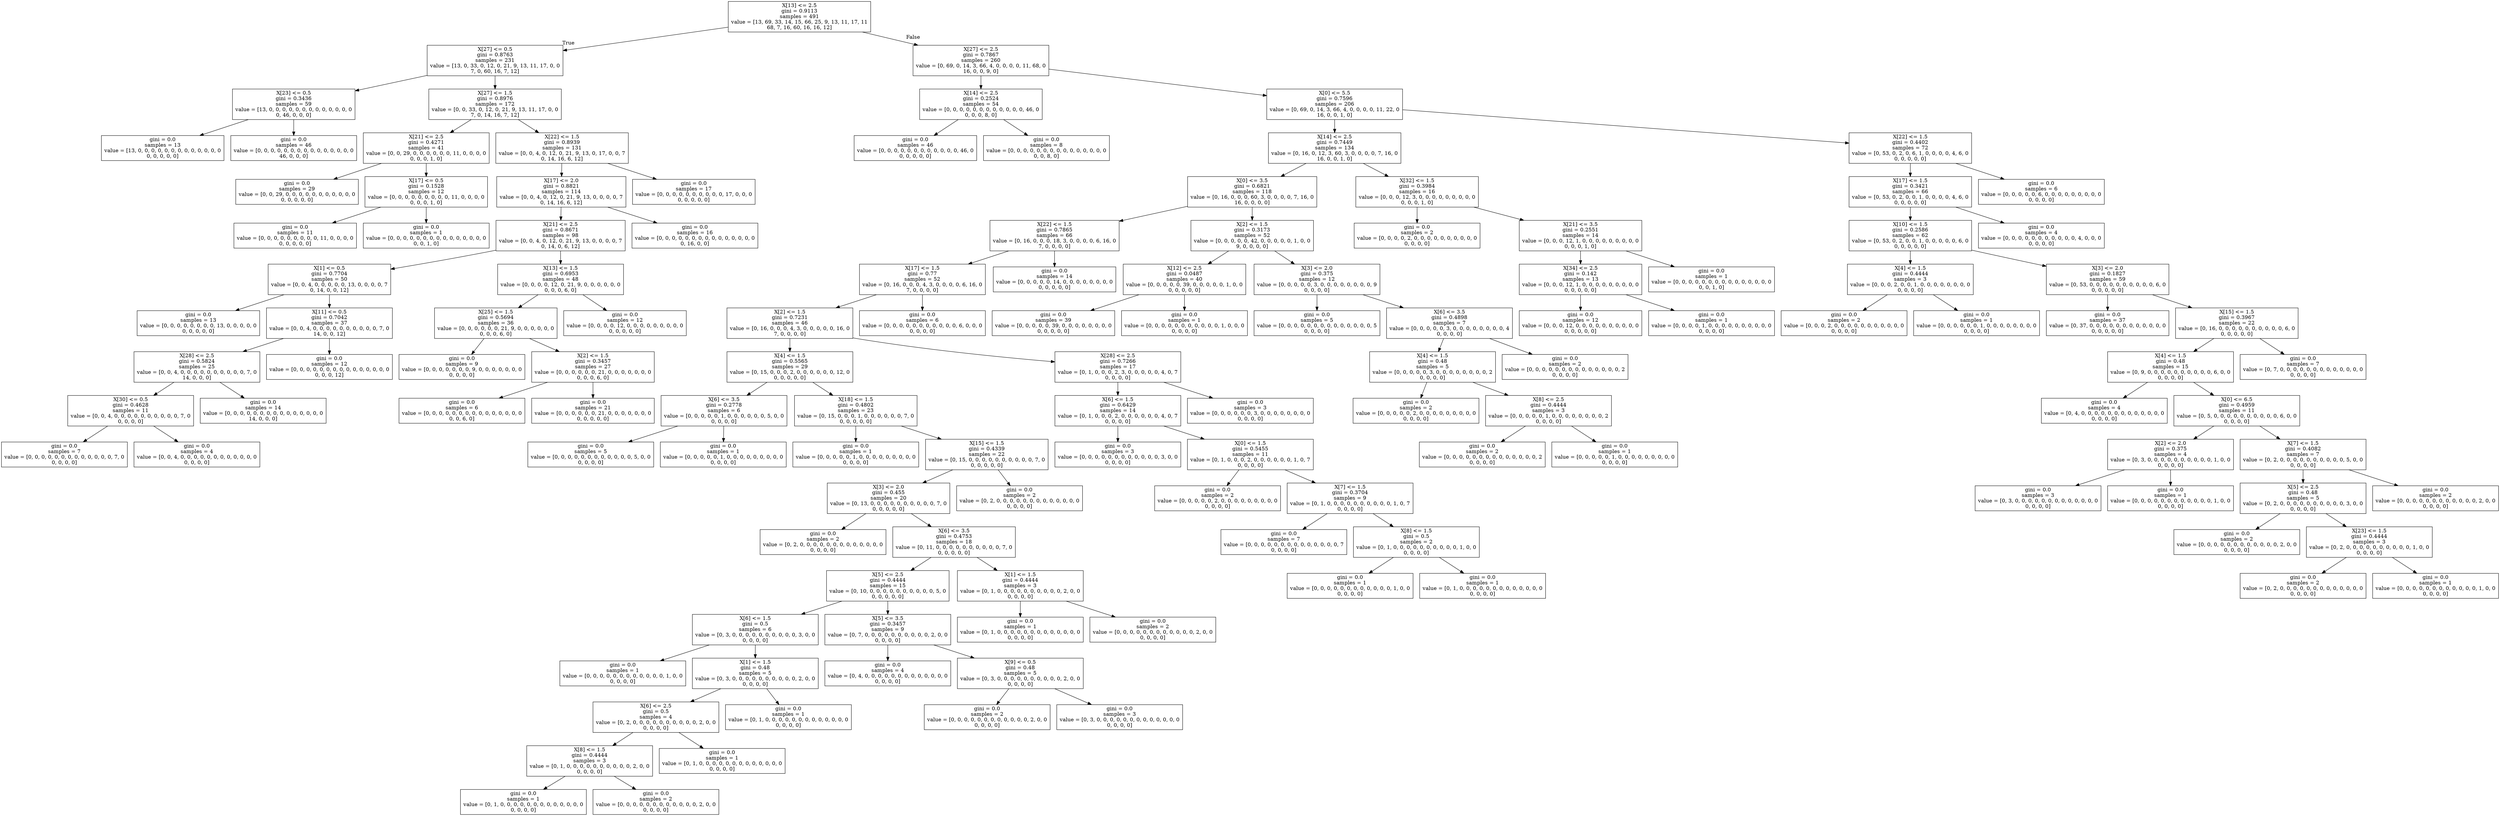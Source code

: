 digraph Tree {
node [shape=box] ;
0 [label="X[13] <= 2.5\ngini = 0.9113\nsamples = 491\nvalue = [13, 69, 33, 14, 15, 66, 25, 9, 13, 11, 17, 11\n68, 7, 16, 60, 16, 16, 12]"] ;
1 [label="X[27] <= 0.5\ngini = 0.8763\nsamples = 231\nvalue = [13, 0, 33, 0, 12, 0, 21, 9, 13, 11, 17, 0, 0\n7, 0, 60, 16, 7, 12]"] ;
0 -> 1 [labeldistance=2.5, labelangle=45, headlabel="True"] ;
2 [label="X[23] <= 0.5\ngini = 0.3436\nsamples = 59\nvalue = [13, 0, 0, 0, 0, 0, 0, 0, 0, 0, 0, 0, 0, 0\n0, 46, 0, 0, 0]"] ;
1 -> 2 ;
3 [label="gini = 0.0\nsamples = 13\nvalue = [13, 0, 0, 0, 0, 0, 0, 0, 0, 0, 0, 0, 0, 0\n0, 0, 0, 0, 0]"] ;
2 -> 3 ;
4 [label="gini = 0.0\nsamples = 46\nvalue = [0, 0, 0, 0, 0, 0, 0, 0, 0, 0, 0, 0, 0, 0, 0\n46, 0, 0, 0]"] ;
2 -> 4 ;
5 [label="X[27] <= 1.5\ngini = 0.8976\nsamples = 172\nvalue = [0, 0, 33, 0, 12, 0, 21, 9, 13, 11, 17, 0, 0\n7, 0, 14, 16, 7, 12]"] ;
1 -> 5 ;
6 [label="X[21] <= 2.5\ngini = 0.4271\nsamples = 41\nvalue = [0, 0, 29, 0, 0, 0, 0, 0, 0, 11, 0, 0, 0, 0\n0, 0, 0, 1, 0]"] ;
5 -> 6 ;
7 [label="gini = 0.0\nsamples = 29\nvalue = [0, 0, 29, 0, 0, 0, 0, 0, 0, 0, 0, 0, 0, 0\n0, 0, 0, 0, 0]"] ;
6 -> 7 ;
8 [label="X[17] <= 0.5\ngini = 0.1528\nsamples = 12\nvalue = [0, 0, 0, 0, 0, 0, 0, 0, 0, 11, 0, 0, 0, 0\n0, 0, 0, 1, 0]"] ;
6 -> 8 ;
9 [label="gini = 0.0\nsamples = 11\nvalue = [0, 0, 0, 0, 0, 0, 0, 0, 0, 11, 0, 0, 0, 0\n0, 0, 0, 0, 0]"] ;
8 -> 9 ;
10 [label="gini = 0.0\nsamples = 1\nvalue = [0, 0, 0, 0, 0, 0, 0, 0, 0, 0, 0, 0, 0, 0, 0\n0, 0, 1, 0]"] ;
8 -> 10 ;
11 [label="X[22] <= 1.5\ngini = 0.8939\nsamples = 131\nvalue = [0, 0, 4, 0, 12, 0, 21, 9, 13, 0, 17, 0, 0, 7\n0, 14, 16, 6, 12]"] ;
5 -> 11 ;
12 [label="X[17] <= 2.0\ngini = 0.8821\nsamples = 114\nvalue = [0, 0, 4, 0, 12, 0, 21, 9, 13, 0, 0, 0, 0, 7\n0, 14, 16, 6, 12]"] ;
11 -> 12 ;
13 [label="X[21] <= 2.5\ngini = 0.8671\nsamples = 98\nvalue = [0, 0, 4, 0, 12, 0, 21, 9, 13, 0, 0, 0, 0, 7\n0, 14, 0, 6, 12]"] ;
12 -> 13 ;
14 [label="X[1] <= 0.5\ngini = 0.7704\nsamples = 50\nvalue = [0, 0, 4, 0, 0, 0, 0, 0, 13, 0, 0, 0, 0, 7\n0, 14, 0, 0, 12]"] ;
13 -> 14 ;
15 [label="gini = 0.0\nsamples = 13\nvalue = [0, 0, 0, 0, 0, 0, 0, 0, 13, 0, 0, 0, 0, 0\n0, 0, 0, 0, 0]"] ;
14 -> 15 ;
16 [label="X[11] <= 0.5\ngini = 0.7042\nsamples = 37\nvalue = [0, 0, 4, 0, 0, 0, 0, 0, 0, 0, 0, 0, 0, 7, 0\n14, 0, 0, 12]"] ;
14 -> 16 ;
17 [label="X[28] <= 2.5\ngini = 0.5824\nsamples = 25\nvalue = [0, 0, 4, 0, 0, 0, 0, 0, 0, 0, 0, 0, 0, 7, 0\n14, 0, 0, 0]"] ;
16 -> 17 ;
18 [label="X[30] <= 0.5\ngini = 0.4628\nsamples = 11\nvalue = [0, 0, 4, 0, 0, 0, 0, 0, 0, 0, 0, 0, 0, 7, 0\n0, 0, 0, 0]"] ;
17 -> 18 ;
19 [label="gini = 0.0\nsamples = 7\nvalue = [0, 0, 0, 0, 0, 0, 0, 0, 0, 0, 0, 0, 0, 7, 0\n0, 0, 0, 0]"] ;
18 -> 19 ;
20 [label="gini = 0.0\nsamples = 4\nvalue = [0, 0, 4, 0, 0, 0, 0, 0, 0, 0, 0, 0, 0, 0, 0\n0, 0, 0, 0]"] ;
18 -> 20 ;
21 [label="gini = 0.0\nsamples = 14\nvalue = [0, 0, 0, 0, 0, 0, 0, 0, 0, 0, 0, 0, 0, 0, 0\n14, 0, 0, 0]"] ;
17 -> 21 ;
22 [label="gini = 0.0\nsamples = 12\nvalue = [0, 0, 0, 0, 0, 0, 0, 0, 0, 0, 0, 0, 0, 0, 0\n0, 0, 0, 12]"] ;
16 -> 22 ;
23 [label="X[13] <= 1.5\ngini = 0.6953\nsamples = 48\nvalue = [0, 0, 0, 0, 12, 0, 21, 9, 0, 0, 0, 0, 0, 0\n0, 0, 0, 6, 0]"] ;
13 -> 23 ;
24 [label="X[25] <= 1.5\ngini = 0.5694\nsamples = 36\nvalue = [0, 0, 0, 0, 0, 0, 21, 9, 0, 0, 0, 0, 0, 0\n0, 0, 0, 6, 0]"] ;
23 -> 24 ;
25 [label="gini = 0.0\nsamples = 9\nvalue = [0, 0, 0, 0, 0, 0, 0, 9, 0, 0, 0, 0, 0, 0, 0\n0, 0, 0, 0]"] ;
24 -> 25 ;
26 [label="X[2] <= 1.5\ngini = 0.3457\nsamples = 27\nvalue = [0, 0, 0, 0, 0, 0, 21, 0, 0, 0, 0, 0, 0, 0\n0, 0, 0, 6, 0]"] ;
24 -> 26 ;
27 [label="gini = 0.0\nsamples = 6\nvalue = [0, 0, 0, 0, 0, 0, 0, 0, 0, 0, 0, 0, 0, 0, 0\n0, 0, 6, 0]"] ;
26 -> 27 ;
28 [label="gini = 0.0\nsamples = 21\nvalue = [0, 0, 0, 0, 0, 0, 21, 0, 0, 0, 0, 0, 0, 0\n0, 0, 0, 0, 0]"] ;
26 -> 28 ;
29 [label="gini = 0.0\nsamples = 12\nvalue = [0, 0, 0, 0, 12, 0, 0, 0, 0, 0, 0, 0, 0, 0\n0, 0, 0, 0, 0]"] ;
23 -> 29 ;
30 [label="gini = 0.0\nsamples = 16\nvalue = [0, 0, 0, 0, 0, 0, 0, 0, 0, 0, 0, 0, 0, 0, 0\n0, 16, 0, 0]"] ;
12 -> 30 ;
31 [label="gini = 0.0\nsamples = 17\nvalue = [0, 0, 0, 0, 0, 0, 0, 0, 0, 0, 17, 0, 0, 0\n0, 0, 0, 0, 0]"] ;
11 -> 31 ;
32 [label="X[27] <= 2.5\ngini = 0.7867\nsamples = 260\nvalue = [0, 69, 0, 14, 3, 66, 4, 0, 0, 0, 0, 11, 68, 0\n16, 0, 0, 9, 0]"] ;
0 -> 32 [labeldistance=2.5, labelangle=-45, headlabel="False"] ;
33 [label="X[14] <= 2.5\ngini = 0.2524\nsamples = 54\nvalue = [0, 0, 0, 0, 0, 0, 0, 0, 0, 0, 0, 0, 46, 0\n0, 0, 0, 8, 0]"] ;
32 -> 33 ;
34 [label="gini = 0.0\nsamples = 46\nvalue = [0, 0, 0, 0, 0, 0, 0, 0, 0, 0, 0, 0, 46, 0\n0, 0, 0, 0, 0]"] ;
33 -> 34 ;
35 [label="gini = 0.0\nsamples = 8\nvalue = [0, 0, 0, 0, 0, 0, 0, 0, 0, 0, 0, 0, 0, 0, 0\n0, 0, 8, 0]"] ;
33 -> 35 ;
36 [label="X[0] <= 5.5\ngini = 0.7596\nsamples = 206\nvalue = [0, 69, 0, 14, 3, 66, 4, 0, 0, 0, 0, 11, 22, 0\n16, 0, 0, 1, 0]"] ;
32 -> 36 ;
37 [label="X[14] <= 2.5\ngini = 0.7449\nsamples = 134\nvalue = [0, 16, 0, 12, 3, 60, 3, 0, 0, 0, 0, 7, 16, 0\n16, 0, 0, 1, 0]"] ;
36 -> 37 ;
38 [label="X[0] <= 3.5\ngini = 0.6821\nsamples = 118\nvalue = [0, 16, 0, 0, 0, 60, 3, 0, 0, 0, 0, 7, 16, 0\n16, 0, 0, 0, 0]"] ;
37 -> 38 ;
39 [label="X[22] <= 1.5\ngini = 0.7865\nsamples = 66\nvalue = [0, 16, 0, 0, 0, 18, 3, 0, 0, 0, 0, 6, 16, 0\n7, 0, 0, 0, 0]"] ;
38 -> 39 ;
40 [label="X[17] <= 1.5\ngini = 0.77\nsamples = 52\nvalue = [0, 16, 0, 0, 0, 4, 3, 0, 0, 0, 0, 6, 16, 0\n7, 0, 0, 0, 0]"] ;
39 -> 40 ;
41 [label="X[2] <= 1.5\ngini = 0.7231\nsamples = 46\nvalue = [0, 16, 0, 0, 0, 4, 3, 0, 0, 0, 0, 0, 16, 0\n7, 0, 0, 0, 0]"] ;
40 -> 41 ;
42 [label="X[4] <= 1.5\ngini = 0.5565\nsamples = 29\nvalue = [0, 15, 0, 0, 0, 2, 0, 0, 0, 0, 0, 0, 12, 0\n0, 0, 0, 0, 0]"] ;
41 -> 42 ;
43 [label="X[6] <= 3.5\ngini = 0.2778\nsamples = 6\nvalue = [0, 0, 0, 0, 0, 1, 0, 0, 0, 0, 0, 0, 5, 0, 0\n0, 0, 0, 0]"] ;
42 -> 43 ;
44 [label="gini = 0.0\nsamples = 5\nvalue = [0, 0, 0, 0, 0, 0, 0, 0, 0, 0, 0, 0, 5, 0, 0\n0, 0, 0, 0]"] ;
43 -> 44 ;
45 [label="gini = 0.0\nsamples = 1\nvalue = [0, 0, 0, 0, 0, 1, 0, 0, 0, 0, 0, 0, 0, 0, 0\n0, 0, 0, 0]"] ;
43 -> 45 ;
46 [label="X[18] <= 1.5\ngini = 0.4802\nsamples = 23\nvalue = [0, 15, 0, 0, 0, 1, 0, 0, 0, 0, 0, 0, 7, 0\n0, 0, 0, 0, 0]"] ;
42 -> 46 ;
47 [label="gini = 0.0\nsamples = 1\nvalue = [0, 0, 0, 0, 0, 1, 0, 0, 0, 0, 0, 0, 0, 0, 0\n0, 0, 0, 0]"] ;
46 -> 47 ;
48 [label="X[15] <= 1.5\ngini = 0.4339\nsamples = 22\nvalue = [0, 15, 0, 0, 0, 0, 0, 0, 0, 0, 0, 0, 7, 0\n0, 0, 0, 0, 0]"] ;
46 -> 48 ;
49 [label="X[3] <= 2.0\ngini = 0.455\nsamples = 20\nvalue = [0, 13, 0, 0, 0, 0, 0, 0, 0, 0, 0, 0, 7, 0\n0, 0, 0, 0, 0]"] ;
48 -> 49 ;
50 [label="gini = 0.0\nsamples = 2\nvalue = [0, 2, 0, 0, 0, 0, 0, 0, 0, 0, 0, 0, 0, 0, 0\n0, 0, 0, 0]"] ;
49 -> 50 ;
51 [label="X[6] <= 3.5\ngini = 0.4753\nsamples = 18\nvalue = [0, 11, 0, 0, 0, 0, 0, 0, 0, 0, 0, 0, 7, 0\n0, 0, 0, 0, 0]"] ;
49 -> 51 ;
52 [label="X[5] <= 2.5\ngini = 0.4444\nsamples = 15\nvalue = [0, 10, 0, 0, 0, 0, 0, 0, 0, 0, 0, 0, 5, 0\n0, 0, 0, 0, 0]"] ;
51 -> 52 ;
53 [label="X[6] <= 1.5\ngini = 0.5\nsamples = 6\nvalue = [0, 3, 0, 0, 0, 0, 0, 0, 0, 0, 0, 0, 3, 0, 0\n0, 0, 0, 0]"] ;
52 -> 53 ;
54 [label="gini = 0.0\nsamples = 1\nvalue = [0, 0, 0, 0, 0, 0, 0, 0, 0, 0, 0, 0, 1, 0, 0\n0, 0, 0, 0]"] ;
53 -> 54 ;
55 [label="X[1] <= 1.5\ngini = 0.48\nsamples = 5\nvalue = [0, 3, 0, 0, 0, 0, 0, 0, 0, 0, 0, 0, 2, 0, 0\n0, 0, 0, 0]"] ;
53 -> 55 ;
56 [label="X[6] <= 2.5\ngini = 0.5\nsamples = 4\nvalue = [0, 2, 0, 0, 0, 0, 0, 0, 0, 0, 0, 0, 2, 0, 0\n0, 0, 0, 0]"] ;
55 -> 56 ;
57 [label="X[8] <= 1.5\ngini = 0.4444\nsamples = 3\nvalue = [0, 1, 0, 0, 0, 0, 0, 0, 0, 0, 0, 0, 2, 0, 0\n0, 0, 0, 0]"] ;
56 -> 57 ;
58 [label="gini = 0.0\nsamples = 1\nvalue = [0, 1, 0, 0, 0, 0, 0, 0, 0, 0, 0, 0, 0, 0, 0\n0, 0, 0, 0]"] ;
57 -> 58 ;
59 [label="gini = 0.0\nsamples = 2\nvalue = [0, 0, 0, 0, 0, 0, 0, 0, 0, 0, 0, 0, 2, 0, 0\n0, 0, 0, 0]"] ;
57 -> 59 ;
60 [label="gini = 0.0\nsamples = 1\nvalue = [0, 1, 0, 0, 0, 0, 0, 0, 0, 0, 0, 0, 0, 0, 0\n0, 0, 0, 0]"] ;
56 -> 60 ;
61 [label="gini = 0.0\nsamples = 1\nvalue = [0, 1, 0, 0, 0, 0, 0, 0, 0, 0, 0, 0, 0, 0, 0\n0, 0, 0, 0]"] ;
55 -> 61 ;
62 [label="X[5] <= 3.5\ngini = 0.3457\nsamples = 9\nvalue = [0, 7, 0, 0, 0, 0, 0, 0, 0, 0, 0, 0, 2, 0, 0\n0, 0, 0, 0]"] ;
52 -> 62 ;
63 [label="gini = 0.0\nsamples = 4\nvalue = [0, 4, 0, 0, 0, 0, 0, 0, 0, 0, 0, 0, 0, 0, 0\n0, 0, 0, 0]"] ;
62 -> 63 ;
64 [label="X[9] <= 0.5\ngini = 0.48\nsamples = 5\nvalue = [0, 3, 0, 0, 0, 0, 0, 0, 0, 0, 0, 0, 2, 0, 0\n0, 0, 0, 0]"] ;
62 -> 64 ;
65 [label="gini = 0.0\nsamples = 2\nvalue = [0, 0, 0, 0, 0, 0, 0, 0, 0, 0, 0, 0, 2, 0, 0\n0, 0, 0, 0]"] ;
64 -> 65 ;
66 [label="gini = 0.0\nsamples = 3\nvalue = [0, 3, 0, 0, 0, 0, 0, 0, 0, 0, 0, 0, 0, 0, 0\n0, 0, 0, 0]"] ;
64 -> 66 ;
67 [label="X[1] <= 1.5\ngini = 0.4444\nsamples = 3\nvalue = [0, 1, 0, 0, 0, 0, 0, 0, 0, 0, 0, 0, 2, 0, 0\n0, 0, 0, 0]"] ;
51 -> 67 ;
68 [label="gini = 0.0\nsamples = 1\nvalue = [0, 1, 0, 0, 0, 0, 0, 0, 0, 0, 0, 0, 0, 0, 0\n0, 0, 0, 0]"] ;
67 -> 68 ;
69 [label="gini = 0.0\nsamples = 2\nvalue = [0, 0, 0, 0, 0, 0, 0, 0, 0, 0, 0, 0, 2, 0, 0\n0, 0, 0, 0]"] ;
67 -> 69 ;
70 [label="gini = 0.0\nsamples = 2\nvalue = [0, 2, 0, 0, 0, 0, 0, 0, 0, 0, 0, 0, 0, 0, 0\n0, 0, 0, 0]"] ;
48 -> 70 ;
71 [label="X[28] <= 2.5\ngini = 0.7266\nsamples = 17\nvalue = [0, 1, 0, 0, 0, 2, 3, 0, 0, 0, 0, 0, 4, 0, 7\n0, 0, 0, 0]"] ;
41 -> 71 ;
72 [label="X[6] <= 1.5\ngini = 0.6429\nsamples = 14\nvalue = [0, 1, 0, 0, 0, 2, 0, 0, 0, 0, 0, 0, 4, 0, 7\n0, 0, 0, 0]"] ;
71 -> 72 ;
73 [label="gini = 0.0\nsamples = 3\nvalue = [0, 0, 0, 0, 0, 0, 0, 0, 0, 0, 0, 0, 3, 0, 0\n0, 0, 0, 0]"] ;
72 -> 73 ;
74 [label="X[0] <= 1.5\ngini = 0.5455\nsamples = 11\nvalue = [0, 1, 0, 0, 0, 2, 0, 0, 0, 0, 0, 0, 1, 0, 7\n0, 0, 0, 0]"] ;
72 -> 74 ;
75 [label="gini = 0.0\nsamples = 2\nvalue = [0, 0, 0, 0, 0, 2, 0, 0, 0, 0, 0, 0, 0, 0, 0\n0, 0, 0, 0]"] ;
74 -> 75 ;
76 [label="X[7] <= 1.5\ngini = 0.3704\nsamples = 9\nvalue = [0, 1, 0, 0, 0, 0, 0, 0, 0, 0, 0, 0, 1, 0, 7\n0, 0, 0, 0]"] ;
74 -> 76 ;
77 [label="gini = 0.0\nsamples = 7\nvalue = [0, 0, 0, 0, 0, 0, 0, 0, 0, 0, 0, 0, 0, 0, 7\n0, 0, 0, 0]"] ;
76 -> 77 ;
78 [label="X[8] <= 1.5\ngini = 0.5\nsamples = 2\nvalue = [0, 1, 0, 0, 0, 0, 0, 0, 0, 0, 0, 0, 1, 0, 0\n0, 0, 0, 0]"] ;
76 -> 78 ;
79 [label="gini = 0.0\nsamples = 1\nvalue = [0, 0, 0, 0, 0, 0, 0, 0, 0, 0, 0, 0, 1, 0, 0\n0, 0, 0, 0]"] ;
78 -> 79 ;
80 [label="gini = 0.0\nsamples = 1\nvalue = [0, 1, 0, 0, 0, 0, 0, 0, 0, 0, 0, 0, 0, 0, 0\n0, 0, 0, 0]"] ;
78 -> 80 ;
81 [label="gini = 0.0\nsamples = 3\nvalue = [0, 0, 0, 0, 0, 0, 3, 0, 0, 0, 0, 0, 0, 0, 0\n0, 0, 0, 0]"] ;
71 -> 81 ;
82 [label="gini = 0.0\nsamples = 6\nvalue = [0, 0, 0, 0, 0, 0, 0, 0, 0, 0, 0, 6, 0, 0, 0\n0, 0, 0, 0]"] ;
40 -> 82 ;
83 [label="gini = 0.0\nsamples = 14\nvalue = [0, 0, 0, 0, 0, 14, 0, 0, 0, 0, 0, 0, 0, 0\n0, 0, 0, 0, 0]"] ;
39 -> 83 ;
84 [label="X[2] <= 1.5\ngini = 0.3173\nsamples = 52\nvalue = [0, 0, 0, 0, 0, 42, 0, 0, 0, 0, 0, 1, 0, 0\n9, 0, 0, 0, 0]"] ;
38 -> 84 ;
85 [label="X[12] <= 2.5\ngini = 0.0487\nsamples = 40\nvalue = [0, 0, 0, 0, 0, 39, 0, 0, 0, 0, 0, 1, 0, 0\n0, 0, 0, 0, 0]"] ;
84 -> 85 ;
86 [label="gini = 0.0\nsamples = 39\nvalue = [0, 0, 0, 0, 0, 39, 0, 0, 0, 0, 0, 0, 0, 0\n0, 0, 0, 0, 0]"] ;
85 -> 86 ;
87 [label="gini = 0.0\nsamples = 1\nvalue = [0, 0, 0, 0, 0, 0, 0, 0, 0, 0, 0, 1, 0, 0, 0\n0, 0, 0, 0]"] ;
85 -> 87 ;
88 [label="X[3] <= 2.0\ngini = 0.375\nsamples = 12\nvalue = [0, 0, 0, 0, 0, 3, 0, 0, 0, 0, 0, 0, 0, 0, 9\n0, 0, 0, 0]"] ;
84 -> 88 ;
89 [label="gini = 0.0\nsamples = 5\nvalue = [0, 0, 0, 0, 0, 0, 0, 0, 0, 0, 0, 0, 0, 0, 5\n0, 0, 0, 0]"] ;
88 -> 89 ;
90 [label="X[6] <= 3.5\ngini = 0.4898\nsamples = 7\nvalue = [0, 0, 0, 0, 0, 3, 0, 0, 0, 0, 0, 0, 0, 0, 4\n0, 0, 0, 0]"] ;
88 -> 90 ;
91 [label="X[4] <= 1.5\ngini = 0.48\nsamples = 5\nvalue = [0, 0, 0, 0, 0, 3, 0, 0, 0, 0, 0, 0, 0, 0, 2\n0, 0, 0, 0]"] ;
90 -> 91 ;
92 [label="gini = 0.0\nsamples = 2\nvalue = [0, 0, 0, 0, 0, 2, 0, 0, 0, 0, 0, 0, 0, 0, 0\n0, 0, 0, 0]"] ;
91 -> 92 ;
93 [label="X[8] <= 2.5\ngini = 0.4444\nsamples = 3\nvalue = [0, 0, 0, 0, 0, 1, 0, 0, 0, 0, 0, 0, 0, 0, 2\n0, 0, 0, 0]"] ;
91 -> 93 ;
94 [label="gini = 0.0\nsamples = 2\nvalue = [0, 0, 0, 0, 0, 0, 0, 0, 0, 0, 0, 0, 0, 0, 2\n0, 0, 0, 0]"] ;
93 -> 94 ;
95 [label="gini = 0.0\nsamples = 1\nvalue = [0, 0, 0, 0, 0, 1, 0, 0, 0, 0, 0, 0, 0, 0, 0\n0, 0, 0, 0]"] ;
93 -> 95 ;
96 [label="gini = 0.0\nsamples = 2\nvalue = [0, 0, 0, 0, 0, 0, 0, 0, 0, 0, 0, 0, 0, 0, 2\n0, 0, 0, 0]"] ;
90 -> 96 ;
97 [label="X[32] <= 1.5\ngini = 0.3984\nsamples = 16\nvalue = [0, 0, 0, 12, 3, 0, 0, 0, 0, 0, 0, 0, 0, 0\n0, 0, 0, 1, 0]"] ;
37 -> 97 ;
98 [label="gini = 0.0\nsamples = 2\nvalue = [0, 0, 0, 0, 2, 0, 0, 0, 0, 0, 0, 0, 0, 0, 0\n0, 0, 0, 0]"] ;
97 -> 98 ;
99 [label="X[21] <= 3.5\ngini = 0.2551\nsamples = 14\nvalue = [0, 0, 0, 12, 1, 0, 0, 0, 0, 0, 0, 0, 0, 0\n0, 0, 0, 1, 0]"] ;
97 -> 99 ;
100 [label="X[34] <= 2.5\ngini = 0.142\nsamples = 13\nvalue = [0, 0, 0, 12, 1, 0, 0, 0, 0, 0, 0, 0, 0, 0\n0, 0, 0, 0, 0]"] ;
99 -> 100 ;
101 [label="gini = 0.0\nsamples = 12\nvalue = [0, 0, 0, 12, 0, 0, 0, 0, 0, 0, 0, 0, 0, 0\n0, 0, 0, 0, 0]"] ;
100 -> 101 ;
102 [label="gini = 0.0\nsamples = 1\nvalue = [0, 0, 0, 0, 1, 0, 0, 0, 0, 0, 0, 0, 0, 0, 0\n0, 0, 0, 0]"] ;
100 -> 102 ;
103 [label="gini = 0.0\nsamples = 1\nvalue = [0, 0, 0, 0, 0, 0, 0, 0, 0, 0, 0, 0, 0, 0, 0\n0, 0, 1, 0]"] ;
99 -> 103 ;
104 [label="X[22] <= 1.5\ngini = 0.4402\nsamples = 72\nvalue = [0, 53, 0, 2, 0, 6, 1, 0, 0, 0, 0, 4, 6, 0\n0, 0, 0, 0, 0]"] ;
36 -> 104 ;
105 [label="X[17] <= 1.5\ngini = 0.3421\nsamples = 66\nvalue = [0, 53, 0, 2, 0, 0, 1, 0, 0, 0, 0, 4, 6, 0\n0, 0, 0, 0, 0]"] ;
104 -> 105 ;
106 [label="X[10] <= 1.5\ngini = 0.2586\nsamples = 62\nvalue = [0, 53, 0, 2, 0, 0, 1, 0, 0, 0, 0, 0, 6, 0\n0, 0, 0, 0, 0]"] ;
105 -> 106 ;
107 [label="X[4] <= 1.5\ngini = 0.4444\nsamples = 3\nvalue = [0, 0, 0, 2, 0, 0, 1, 0, 0, 0, 0, 0, 0, 0, 0\n0, 0, 0, 0]"] ;
106 -> 107 ;
108 [label="gini = 0.0\nsamples = 2\nvalue = [0, 0, 0, 2, 0, 0, 0, 0, 0, 0, 0, 0, 0, 0, 0\n0, 0, 0, 0]"] ;
107 -> 108 ;
109 [label="gini = 0.0\nsamples = 1\nvalue = [0, 0, 0, 0, 0, 0, 1, 0, 0, 0, 0, 0, 0, 0, 0\n0, 0, 0, 0]"] ;
107 -> 109 ;
110 [label="X[3] <= 2.0\ngini = 0.1827\nsamples = 59\nvalue = [0, 53, 0, 0, 0, 0, 0, 0, 0, 0, 0, 0, 6, 0\n0, 0, 0, 0, 0]"] ;
106 -> 110 ;
111 [label="gini = 0.0\nsamples = 37\nvalue = [0, 37, 0, 0, 0, 0, 0, 0, 0, 0, 0, 0, 0, 0\n0, 0, 0, 0, 0]"] ;
110 -> 111 ;
112 [label="X[15] <= 1.5\ngini = 0.3967\nsamples = 22\nvalue = [0, 16, 0, 0, 0, 0, 0, 0, 0, 0, 0, 0, 6, 0\n0, 0, 0, 0, 0]"] ;
110 -> 112 ;
113 [label="X[4] <= 1.5\ngini = 0.48\nsamples = 15\nvalue = [0, 9, 0, 0, 0, 0, 0, 0, 0, 0, 0, 0, 6, 0, 0\n0, 0, 0, 0]"] ;
112 -> 113 ;
114 [label="gini = 0.0\nsamples = 4\nvalue = [0, 4, 0, 0, 0, 0, 0, 0, 0, 0, 0, 0, 0, 0, 0\n0, 0, 0, 0]"] ;
113 -> 114 ;
115 [label="X[0] <= 6.5\ngini = 0.4959\nsamples = 11\nvalue = [0, 5, 0, 0, 0, 0, 0, 0, 0, 0, 0, 0, 6, 0, 0\n0, 0, 0, 0]"] ;
113 -> 115 ;
116 [label="X[2] <= 2.0\ngini = 0.375\nsamples = 4\nvalue = [0, 3, 0, 0, 0, 0, 0, 0, 0, 0, 0, 0, 1, 0, 0\n0, 0, 0, 0]"] ;
115 -> 116 ;
117 [label="gini = 0.0\nsamples = 3\nvalue = [0, 3, 0, 0, 0, 0, 0, 0, 0, 0, 0, 0, 0, 0, 0\n0, 0, 0, 0]"] ;
116 -> 117 ;
118 [label="gini = 0.0\nsamples = 1\nvalue = [0, 0, 0, 0, 0, 0, 0, 0, 0, 0, 0, 0, 1, 0, 0\n0, 0, 0, 0]"] ;
116 -> 118 ;
119 [label="X[7] <= 1.5\ngini = 0.4082\nsamples = 7\nvalue = [0, 2, 0, 0, 0, 0, 0, 0, 0, 0, 0, 0, 5, 0, 0\n0, 0, 0, 0]"] ;
115 -> 119 ;
120 [label="X[5] <= 2.5\ngini = 0.48\nsamples = 5\nvalue = [0, 2, 0, 0, 0, 0, 0, 0, 0, 0, 0, 0, 3, 0, 0\n0, 0, 0, 0]"] ;
119 -> 120 ;
121 [label="gini = 0.0\nsamples = 2\nvalue = [0, 0, 0, 0, 0, 0, 0, 0, 0, 0, 0, 0, 2, 0, 0\n0, 0, 0, 0]"] ;
120 -> 121 ;
122 [label="X[23] <= 1.5\ngini = 0.4444\nsamples = 3\nvalue = [0, 2, 0, 0, 0, 0, 0, 0, 0, 0, 0, 0, 1, 0, 0\n0, 0, 0, 0]"] ;
120 -> 122 ;
123 [label="gini = 0.0\nsamples = 2\nvalue = [0, 2, 0, 0, 0, 0, 0, 0, 0, 0, 0, 0, 0, 0, 0\n0, 0, 0, 0]"] ;
122 -> 123 ;
124 [label="gini = 0.0\nsamples = 1\nvalue = [0, 0, 0, 0, 0, 0, 0, 0, 0, 0, 0, 0, 1, 0, 0\n0, 0, 0, 0]"] ;
122 -> 124 ;
125 [label="gini = 0.0\nsamples = 2\nvalue = [0, 0, 0, 0, 0, 0, 0, 0, 0, 0, 0, 0, 2, 0, 0\n0, 0, 0, 0]"] ;
119 -> 125 ;
126 [label="gini = 0.0\nsamples = 7\nvalue = [0, 7, 0, 0, 0, 0, 0, 0, 0, 0, 0, 0, 0, 0, 0\n0, 0, 0, 0]"] ;
112 -> 126 ;
127 [label="gini = 0.0\nsamples = 4\nvalue = [0, 0, 0, 0, 0, 0, 0, 0, 0, 0, 0, 4, 0, 0, 0\n0, 0, 0, 0]"] ;
105 -> 127 ;
128 [label="gini = 0.0\nsamples = 6\nvalue = [0, 0, 0, 0, 0, 6, 0, 0, 0, 0, 0, 0, 0, 0, 0\n0, 0, 0, 0]"] ;
104 -> 128 ;
}